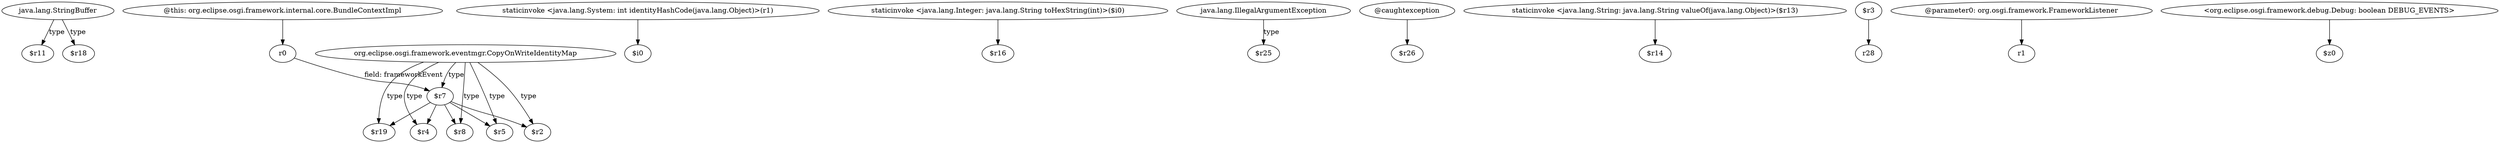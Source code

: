 digraph g {
0[label="java.lang.StringBuffer"]
1[label="$r11"]
0->1[label="type"]
2[label="$r7"]
3[label="$r2"]
2->3[label=""]
4[label="staticinvoke <java.lang.System: int identityHashCode(java.lang.Object)>(r1)"]
5[label="$i0"]
4->5[label=""]
6[label="org.eclipse.osgi.framework.eventmgr.CopyOnWriteIdentityMap"]
6->3[label="type"]
7[label="r0"]
7->2[label="field: frameworkEvent"]
8[label="$r5"]
2->8[label=""]
9[label="$r4"]
2->9[label=""]
6->8[label="type"]
6->9[label="type"]
10[label="staticinvoke <java.lang.Integer: java.lang.String toHexString(int)>($i0)"]
11[label="$r16"]
10->11[label=""]
12[label="java.lang.IllegalArgumentException"]
13[label="$r25"]
12->13[label="type"]
14[label="@caughtexception"]
15[label="$r26"]
14->15[label=""]
16[label="@this: org.eclipse.osgi.framework.internal.core.BundleContextImpl"]
16->7[label=""]
17[label="$r8"]
6->17[label="type"]
2->17[label=""]
18[label="$r19"]
6->18[label="type"]
19[label="staticinvoke <java.lang.String: java.lang.String valueOf(java.lang.Object)>($r13)"]
20[label="$r14"]
19->20[label=""]
2->18[label=""]
21[label="$r3"]
22[label="r28"]
21->22[label=""]
6->2[label="type"]
23[label="@parameter0: org.osgi.framework.FrameworkListener"]
24[label="r1"]
23->24[label=""]
25[label="$r18"]
0->25[label="type"]
26[label="<org.eclipse.osgi.framework.debug.Debug: boolean DEBUG_EVENTS>"]
27[label="$z0"]
26->27[label=""]
}